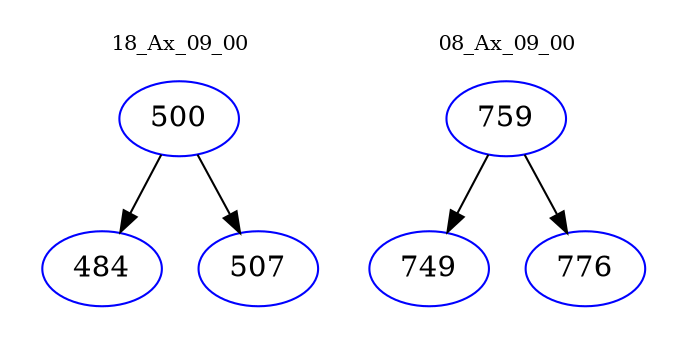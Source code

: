 digraph{
subgraph cluster_0 {
color = white
label = "18_Ax_09_00";
fontsize=10;
T0_500 [label="500", color="blue"]
T0_500 -> T0_484 [color="black"]
T0_484 [label="484", color="blue"]
T0_500 -> T0_507 [color="black"]
T0_507 [label="507", color="blue"]
}
subgraph cluster_1 {
color = white
label = "08_Ax_09_00";
fontsize=10;
T1_759 [label="759", color="blue"]
T1_759 -> T1_749 [color="black"]
T1_749 [label="749", color="blue"]
T1_759 -> T1_776 [color="black"]
T1_776 [label="776", color="blue"]
}
}
